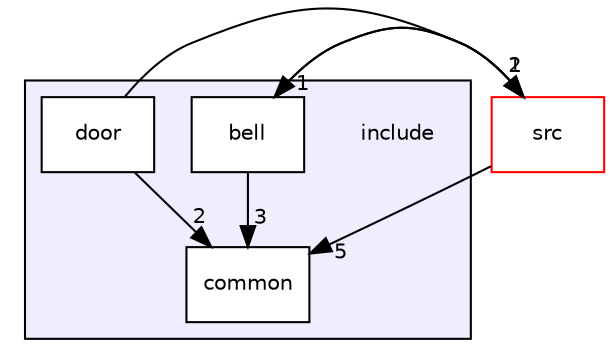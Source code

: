 digraph "include" {
  compound=true
  node [ fontsize="10", fontname="Helvetica"];
  edge [ labelfontsize="10", labelfontname="Helvetica"];
  subgraph clusterdir_d44c64559bbebec7f509842c48db8b23 {
    graph [ bgcolor="#eeeeff", pencolor="black", label="" URL="dir_d44c64559bbebec7f509842c48db8b23.html"];
    dir_d44c64559bbebec7f509842c48db8b23 [shape=plaintext label="include"];
    dir_9b09c8b83b1976b5e032455e8d4a0ee8 [shape=box label="bell" color="black" fillcolor="white" style="filled" URL="dir_9b09c8b83b1976b5e032455e8d4a0ee8.html"];
    dir_0966d06610f72609fd9aa4979c2b5a92 [shape=box label="common" color="black" fillcolor="white" style="filled" URL="dir_0966d06610f72609fd9aa4979c2b5a92.html"];
    dir_7c9aaf4e1a2827b4efb1b252170c28d6 [shape=box label="door" color="black" fillcolor="white" style="filled" URL="dir_7c9aaf4e1a2827b4efb1b252170c28d6.html"];
  }
  dir_68267d1309a1af8e8297ef4c3efbcdba [shape=box label="src" fillcolor="white" style="filled" color="red" URL="dir_68267d1309a1af8e8297ef4c3efbcdba.html"];
  dir_68267d1309a1af8e8297ef4c3efbcdba->dir_9b09c8b83b1976b5e032455e8d4a0ee8 [headlabel="1", labeldistance=1.5 headhref="dir_000004_000001.html"];
  dir_68267d1309a1af8e8297ef4c3efbcdba->dir_0966d06610f72609fd9aa4979c2b5a92 [headlabel="5", labeldistance=1.5 headhref="dir_000004_000003.html"];
  dir_9b09c8b83b1976b5e032455e8d4a0ee8->dir_68267d1309a1af8e8297ef4c3efbcdba [headlabel="1", labeldistance=1.5 headhref="dir_000001_000004.html"];
  dir_9b09c8b83b1976b5e032455e8d4a0ee8->dir_0966d06610f72609fd9aa4979c2b5a92 [headlabel="3", labeldistance=1.5 headhref="dir_000001_000003.html"];
  dir_7c9aaf4e1a2827b4efb1b252170c28d6->dir_68267d1309a1af8e8297ef4c3efbcdba [headlabel="2", labeldistance=1.5 headhref="dir_000002_000004.html"];
  dir_7c9aaf4e1a2827b4efb1b252170c28d6->dir_0966d06610f72609fd9aa4979c2b5a92 [headlabel="2", labeldistance=1.5 headhref="dir_000002_000003.html"];
}
